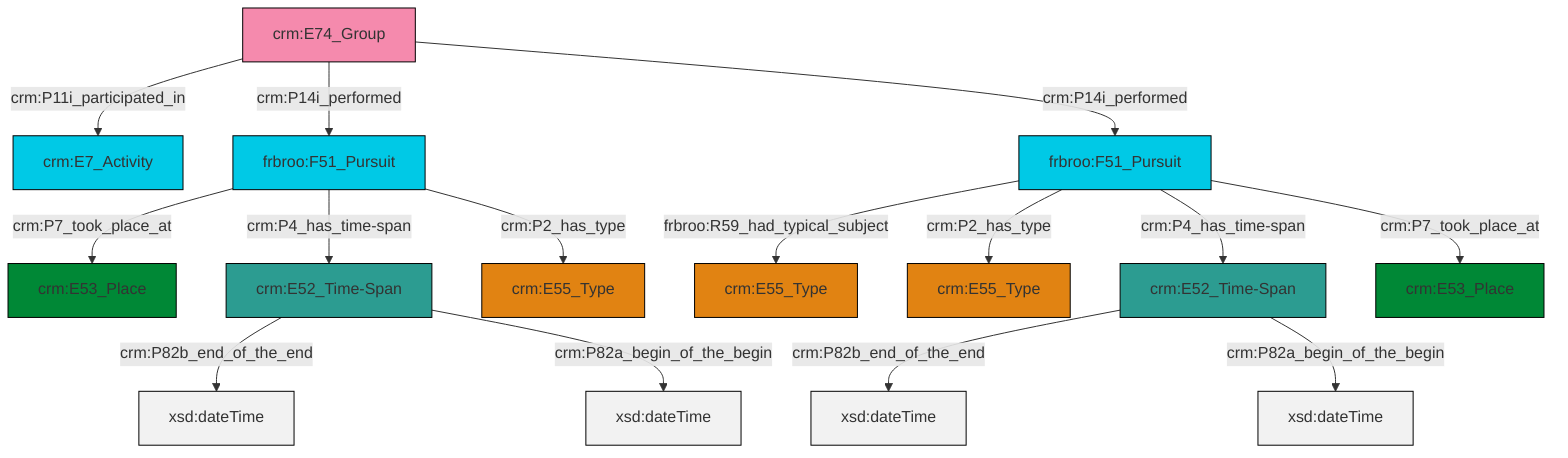 graph TD
classDef Literal fill:#f2f2f2,stroke:#000000;
classDef CRM_Entity fill:#FFFFFF,stroke:#000000;
classDef Temporal_Entity fill:#00C9E6, stroke:#000000;
classDef Type fill:#E18312, stroke:#000000;
classDef Time-Span fill:#2C9C91, stroke:#000000;
classDef Appellation fill:#FFEB7F, stroke:#000000;
classDef Place fill:#008836, stroke:#000000;
classDef Persistent_Item fill:#B266B2, stroke:#000000;
classDef Conceptual_Object fill:#FFD700, stroke:#000000;
classDef Physical_Thing fill:#D2B48C, stroke:#000000;
classDef Actor fill:#f58aad, stroke:#000000;
classDef PC_Classes fill:#4ce600, stroke:#000000;
classDef Multi fill:#cccccc,stroke:#000000;

2["frbroo:F51_Pursuit"]:::Temporal_Entity -->|frbroo:R59_had_typical_subject| 3["crm:E55_Type"]:::Type
2["frbroo:F51_Pursuit"]:::Temporal_Entity -->|crm:P2_has_type| 0["crm:E55_Type"]:::Type
4["crm:E74_Group"]:::Actor -->|crm:P11i_participated_in| 9["crm:E7_Activity"]:::Temporal_Entity
4["crm:E74_Group"]:::Actor -->|crm:P14i_performed| 13["frbroo:F51_Pursuit"]:::Temporal_Entity
13["frbroo:F51_Pursuit"]:::Temporal_Entity -->|crm:P7_took_place_at| 16["crm:E53_Place"]:::Place
4["crm:E74_Group"]:::Actor -->|crm:P14i_performed| 2["frbroo:F51_Pursuit"]:::Temporal_Entity
7["crm:E52_Time-Span"]:::Time-Span -->|crm:P82b_end_of_the_end| 22[xsd:dateTime]:::Literal
2["frbroo:F51_Pursuit"]:::Temporal_Entity -->|crm:P4_has_time-span| 20["crm:E52_Time-Span"]:::Time-Span
2["frbroo:F51_Pursuit"]:::Temporal_Entity -->|crm:P7_took_place_at| 11["crm:E53_Place"]:::Place
20["crm:E52_Time-Span"]:::Time-Span -->|crm:P82b_end_of_the_end| 24[xsd:dateTime]:::Literal
7["crm:E52_Time-Span"]:::Time-Span -->|crm:P82a_begin_of_the_begin| 25[xsd:dateTime]:::Literal
13["frbroo:F51_Pursuit"]:::Temporal_Entity -->|crm:P4_has_time-span| 7["crm:E52_Time-Span"]:::Time-Span
20["crm:E52_Time-Span"]:::Time-Span -->|crm:P82a_begin_of_the_begin| 26[xsd:dateTime]:::Literal
13["frbroo:F51_Pursuit"]:::Temporal_Entity -->|crm:P2_has_type| 18["crm:E55_Type"]:::Type
